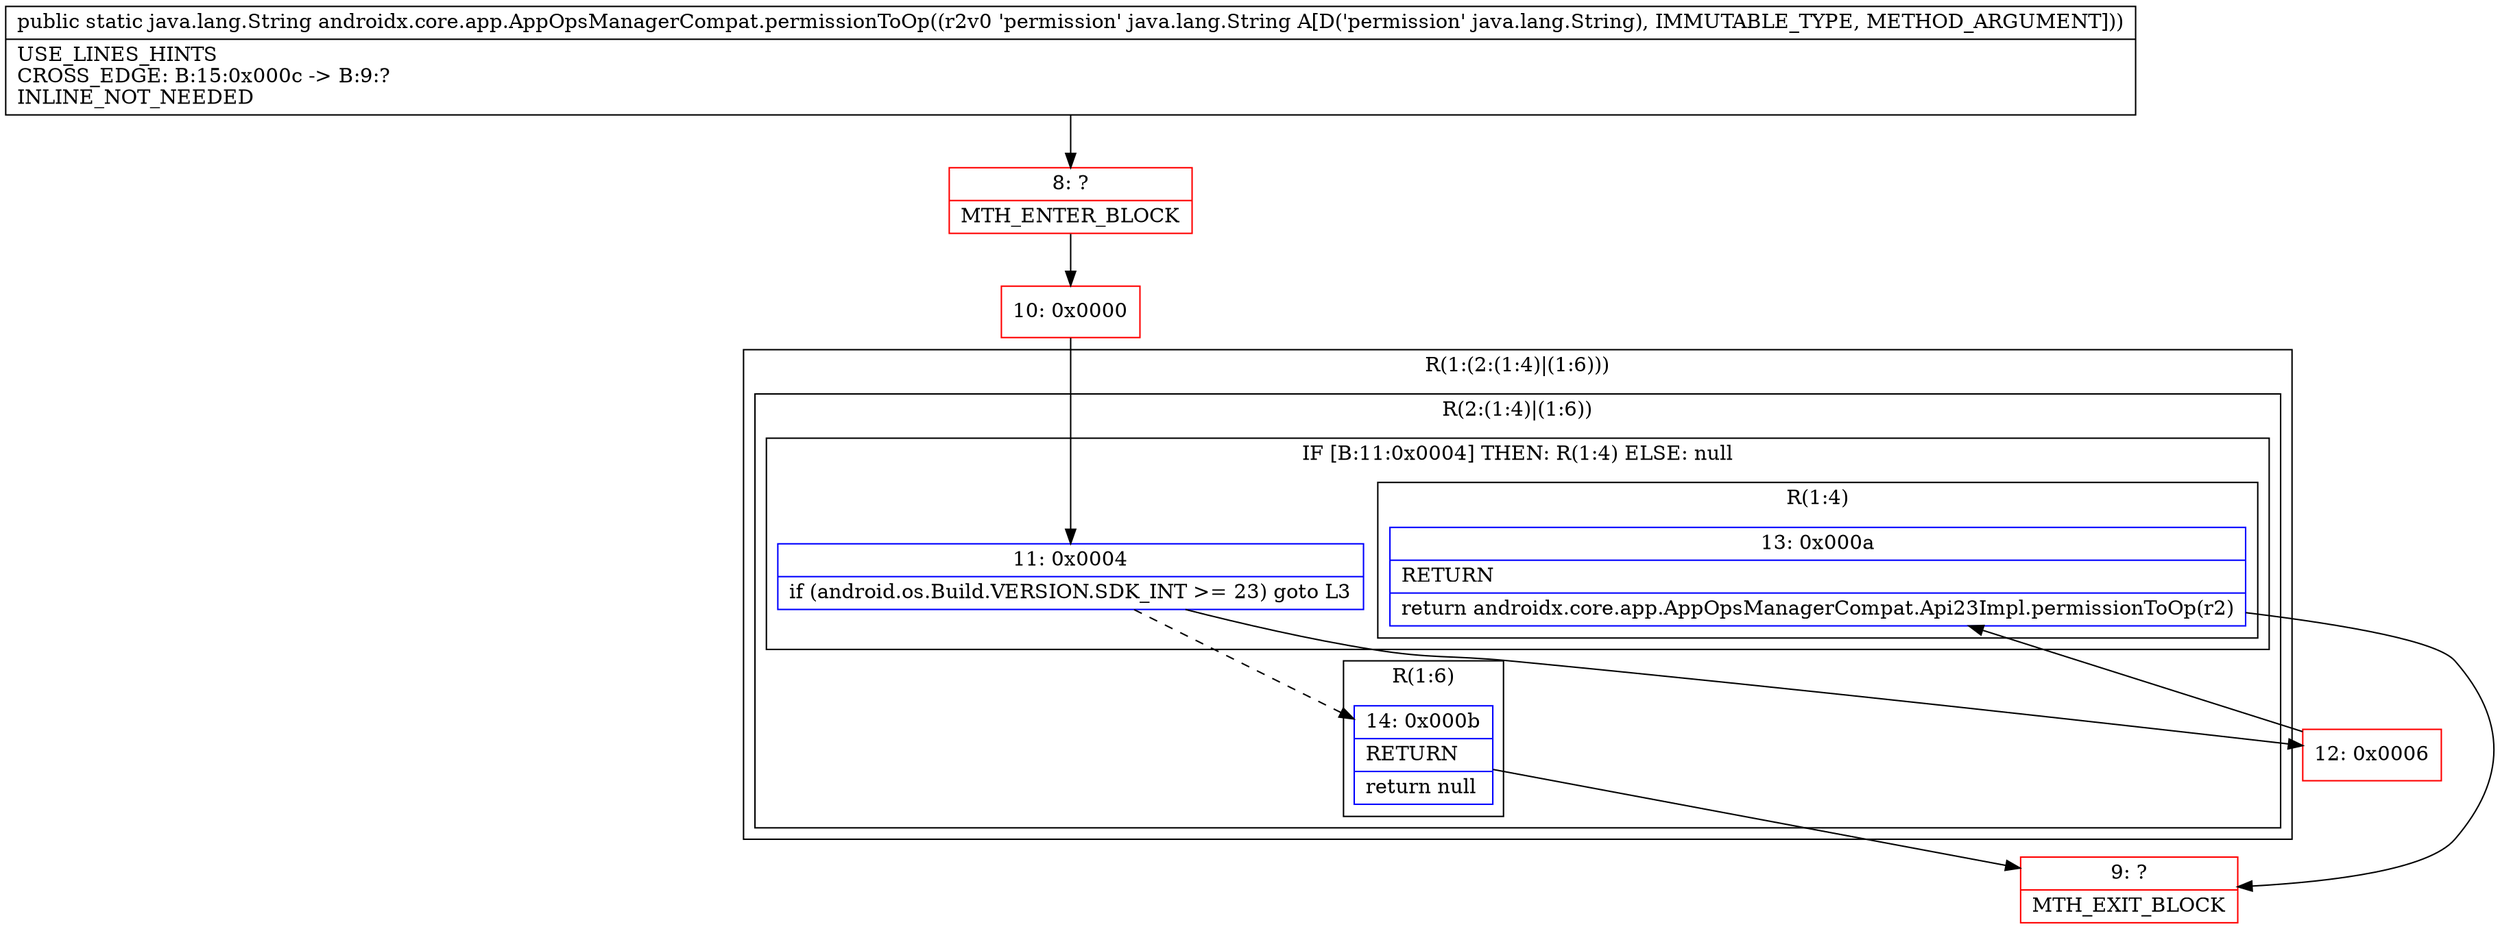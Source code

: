 digraph "CFG forandroidx.core.app.AppOpsManagerCompat.permissionToOp(Ljava\/lang\/String;)Ljava\/lang\/String;" {
subgraph cluster_Region_1566928282 {
label = "R(1:(2:(1:4)|(1:6)))";
node [shape=record,color=blue];
subgraph cluster_Region_1939977779 {
label = "R(2:(1:4)|(1:6))";
node [shape=record,color=blue];
subgraph cluster_IfRegion_24479186 {
label = "IF [B:11:0x0004] THEN: R(1:4) ELSE: null";
node [shape=record,color=blue];
Node_11 [shape=record,label="{11\:\ 0x0004|if (android.os.Build.VERSION.SDK_INT \>= 23) goto L3\l}"];
subgraph cluster_Region_785963471 {
label = "R(1:4)";
node [shape=record,color=blue];
Node_13 [shape=record,label="{13\:\ 0x000a|RETURN\l|return androidx.core.app.AppOpsManagerCompat.Api23Impl.permissionToOp(r2)\l}"];
}
}
subgraph cluster_Region_1487370291 {
label = "R(1:6)";
node [shape=record,color=blue];
Node_14 [shape=record,label="{14\:\ 0x000b|RETURN\l|return null\l}"];
}
}
}
Node_8 [shape=record,color=red,label="{8\:\ ?|MTH_ENTER_BLOCK\l}"];
Node_10 [shape=record,color=red,label="{10\:\ 0x0000}"];
Node_12 [shape=record,color=red,label="{12\:\ 0x0006}"];
Node_9 [shape=record,color=red,label="{9\:\ ?|MTH_EXIT_BLOCK\l}"];
MethodNode[shape=record,label="{public static java.lang.String androidx.core.app.AppOpsManagerCompat.permissionToOp((r2v0 'permission' java.lang.String A[D('permission' java.lang.String), IMMUTABLE_TYPE, METHOD_ARGUMENT]))  | USE_LINES_HINTS\lCROSS_EDGE: B:15:0x000c \-\> B:9:?\lINLINE_NOT_NEEDED\l}"];
MethodNode -> Node_8;Node_11 -> Node_12;
Node_11 -> Node_14[style=dashed];
Node_13 -> Node_9;
Node_14 -> Node_9;
Node_8 -> Node_10;
Node_10 -> Node_11;
Node_12 -> Node_13;
}

